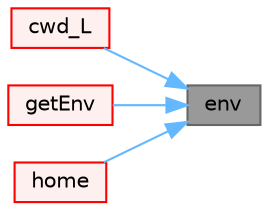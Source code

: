 digraph "env"
{
 // LATEX_PDF_SIZE
  bgcolor="transparent";
  edge [fontname=Helvetica,fontsize=10,labelfontname=Helvetica,labelfontsize=10];
  node [fontname=Helvetica,fontsize=10,shape=box,height=0.2,width=0.4];
  rankdir="RL";
  Node1 [id="Node000001",label="env",height=0.2,width=0.4,color="gray40", fillcolor="grey60", style="filled", fontcolor="black",tooltip=" "];
  Node1 -> Node2 [id="edge1_Node000001_Node000002",dir="back",color="steelblue1",style="solid",tooltip=" "];
  Node2 [id="Node000002",label="cwd_L",height=0.2,width=0.4,color="red", fillcolor="#FFF0F0", style="filled",URL="$namespaceFoam.html#ac9907040432a60e6350bd2d82a55cb95",tooltip=" "];
  Node1 -> Node4 [id="edge2_Node000001_Node000004",dir="back",color="steelblue1",style="solid",tooltip=" "];
  Node4 [id="Node000004",label="getEnv",height=0.2,width=0.4,color="red", fillcolor="#FFF0F0", style="filled",URL="$namespaceFoam.html#a0a0d786a0c45c9a20ec782670b7b3013",tooltip=" "];
  Node1 -> Node59 [id="edge3_Node000001_Node000059",dir="back",color="steelblue1",style="solid",tooltip=" "];
  Node59 [id="Node000059",label="home",height=0.2,width=0.4,color="red", fillcolor="#FFF0F0", style="filled",URL="$namespaceFoam.html#ae3d3ec6ddc4a201cdcf369c6a46bcaba",tooltip=" "];
}
